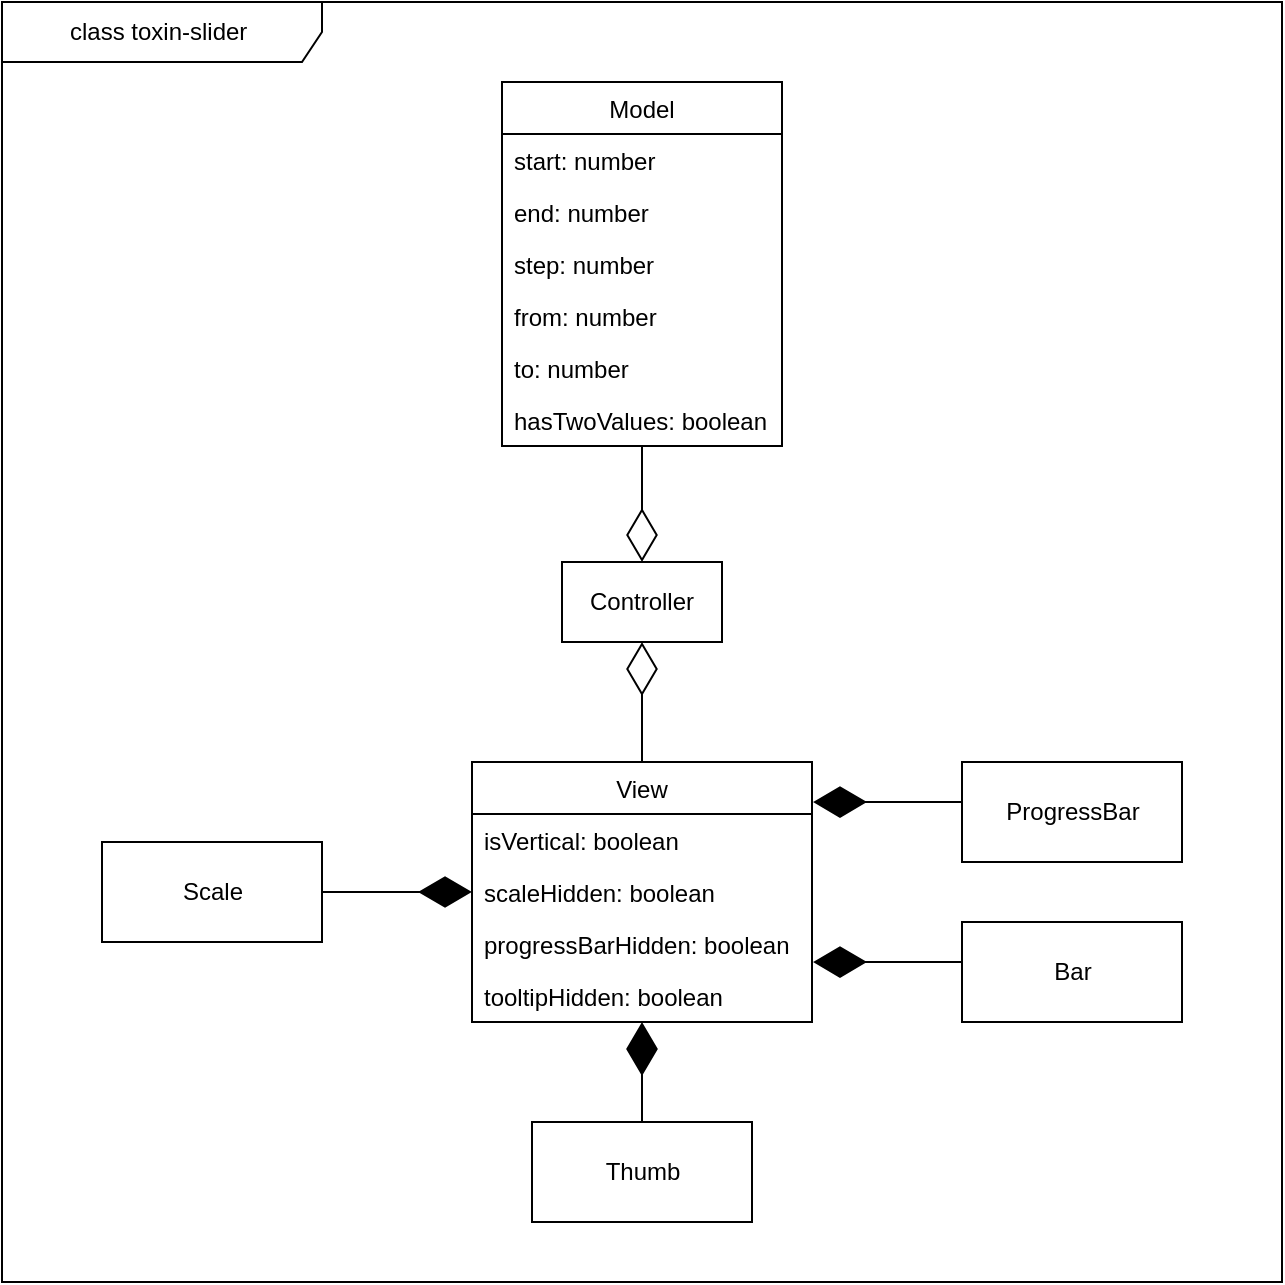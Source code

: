 <mxfile version="20.2.0" type="github">
  <diagram id="GBTnySst6NLmsGVm9jS0" name="Страница 1">
    <mxGraphModel dx="1185" dy="635" grid="1" gridSize="10" guides="1" tooltips="1" connect="1" arrows="1" fold="1" page="1" pageScale="1" pageWidth="827" pageHeight="1169" math="0" shadow="0">
      <root>
        <mxCell id="0" />
        <mxCell id="1" parent="0" />
        <mxCell id="wxp3gdqMQNh9vdlh4Xrz-1" value="Controller" style="rounded=0;whiteSpace=wrap;html=1;" vertex="1" parent="1">
          <mxGeometry x="360" y="440" width="80" height="40" as="geometry" />
        </mxCell>
        <mxCell id="wxp3gdqMQNh9vdlh4Xrz-16" value="Model" style="swimlane;fontStyle=0;childLayout=stackLayout;horizontal=1;startSize=26;fillColor=none;horizontalStack=0;resizeParent=1;resizeParentMax=0;resizeLast=0;collapsible=1;marginBottom=0;" vertex="1" parent="1">
          <mxGeometry x="330" y="200" width="140" height="182" as="geometry" />
        </mxCell>
        <mxCell id="wxp3gdqMQNh9vdlh4Xrz-17" value="start: number" style="text;strokeColor=none;fillColor=none;align=left;verticalAlign=top;spacingLeft=4;spacingRight=4;overflow=hidden;rotatable=0;points=[[0,0.5],[1,0.5]];portConstraint=eastwest;" vertex="1" parent="wxp3gdqMQNh9vdlh4Xrz-16">
          <mxGeometry y="26" width="140" height="26" as="geometry" />
        </mxCell>
        <mxCell id="wxp3gdqMQNh9vdlh4Xrz-21" value="end: number" style="text;strokeColor=none;fillColor=none;align=left;verticalAlign=top;spacingLeft=4;spacingRight=4;overflow=hidden;rotatable=0;points=[[0,0.5],[1,0.5]];portConstraint=eastwest;" vertex="1" parent="wxp3gdqMQNh9vdlh4Xrz-16">
          <mxGeometry y="52" width="140" height="26" as="geometry" />
        </mxCell>
        <mxCell id="wxp3gdqMQNh9vdlh4Xrz-18" value="step: number" style="text;strokeColor=none;fillColor=none;align=left;verticalAlign=top;spacingLeft=4;spacingRight=4;overflow=hidden;rotatable=0;points=[[0,0.5],[1,0.5]];portConstraint=eastwest;" vertex="1" parent="wxp3gdqMQNh9vdlh4Xrz-16">
          <mxGeometry y="78" width="140" height="26" as="geometry" />
        </mxCell>
        <mxCell id="wxp3gdqMQNh9vdlh4Xrz-22" value="from: number" style="text;strokeColor=none;fillColor=none;align=left;verticalAlign=top;spacingLeft=4;spacingRight=4;overflow=hidden;rotatable=0;points=[[0,0.5],[1,0.5]];portConstraint=eastwest;" vertex="1" parent="wxp3gdqMQNh9vdlh4Xrz-16">
          <mxGeometry y="104" width="140" height="26" as="geometry" />
        </mxCell>
        <mxCell id="wxp3gdqMQNh9vdlh4Xrz-19" value="to: number" style="text;strokeColor=none;fillColor=none;align=left;verticalAlign=top;spacingLeft=4;spacingRight=4;overflow=hidden;rotatable=0;points=[[0,0.5],[1,0.5]];portConstraint=eastwest;" vertex="1" parent="wxp3gdqMQNh9vdlh4Xrz-16">
          <mxGeometry y="130" width="140" height="26" as="geometry" />
        </mxCell>
        <mxCell id="wxp3gdqMQNh9vdlh4Xrz-20" value="hasTwoValues: boolean" style="text;strokeColor=none;fillColor=none;align=left;verticalAlign=top;spacingLeft=4;spacingRight=4;overflow=hidden;rotatable=0;points=[[0,0.5],[1,0.5]];portConstraint=eastwest;" vertex="1" parent="wxp3gdqMQNh9vdlh4Xrz-16">
          <mxGeometry y="156" width="140" height="26" as="geometry" />
        </mxCell>
        <mxCell id="wxp3gdqMQNh9vdlh4Xrz-23" value="View" style="swimlane;fontStyle=0;childLayout=stackLayout;horizontal=1;startSize=26;fillColor=none;horizontalStack=0;resizeParent=1;resizeParentMax=0;resizeLast=0;collapsible=1;marginBottom=0;" vertex="1" parent="1">
          <mxGeometry x="315" y="540" width="170" height="130" as="geometry">
            <mxRectangle x="315" y="520" width="70" height="30" as="alternateBounds" />
          </mxGeometry>
        </mxCell>
        <mxCell id="wxp3gdqMQNh9vdlh4Xrz-24" value="isVertical: boolean" style="text;strokeColor=none;fillColor=none;align=left;verticalAlign=top;spacingLeft=4;spacingRight=4;overflow=hidden;rotatable=0;points=[[0,0.5],[1,0.5]];portConstraint=eastwest;" vertex="1" parent="wxp3gdqMQNh9vdlh4Xrz-23">
          <mxGeometry y="26" width="170" height="26" as="geometry" />
        </mxCell>
        <mxCell id="wxp3gdqMQNh9vdlh4Xrz-25" value="scaleHidden: boolean" style="text;strokeColor=none;fillColor=none;align=left;verticalAlign=top;spacingLeft=4;spacingRight=4;overflow=hidden;rotatable=0;points=[[0,0.5],[1,0.5]];portConstraint=eastwest;" vertex="1" parent="wxp3gdqMQNh9vdlh4Xrz-23">
          <mxGeometry y="52" width="170" height="26" as="geometry" />
        </mxCell>
        <mxCell id="wxp3gdqMQNh9vdlh4Xrz-27" value="progressBarHidden: boolean" style="text;strokeColor=none;fillColor=none;align=left;verticalAlign=top;spacingLeft=4;spacingRight=4;overflow=hidden;rotatable=0;points=[[0,0.5],[1,0.5]];portConstraint=eastwest;" vertex="1" parent="wxp3gdqMQNh9vdlh4Xrz-23">
          <mxGeometry y="78" width="170" height="26" as="geometry" />
        </mxCell>
        <mxCell id="wxp3gdqMQNh9vdlh4Xrz-26" value="tooltipHidden: boolean" style="text;strokeColor=none;fillColor=none;align=left;verticalAlign=top;spacingLeft=4;spacingRight=4;overflow=hidden;rotatable=0;points=[[0,0.5],[1,0.5]];portConstraint=eastwest;" vertex="1" parent="wxp3gdqMQNh9vdlh4Xrz-23">
          <mxGeometry y="104" width="170" height="26" as="geometry" />
        </mxCell>
        <mxCell id="wxp3gdqMQNh9vdlh4Xrz-30" value="" style="endArrow=diamondThin;endFill=0;endSize=24;html=1;rounded=0;" edge="1" parent="1" source="wxp3gdqMQNh9vdlh4Xrz-20" target="wxp3gdqMQNh9vdlh4Xrz-1">
          <mxGeometry width="160" relative="1" as="geometry">
            <mxPoint x="420" y="460" as="sourcePoint" />
            <mxPoint x="580" y="460" as="targetPoint" />
          </mxGeometry>
        </mxCell>
        <mxCell id="wxp3gdqMQNh9vdlh4Xrz-31" value="" style="endArrow=diamondThin;endFill=0;endSize=24;html=1;rounded=0;" edge="1" parent="1" source="wxp3gdqMQNh9vdlh4Xrz-23" target="wxp3gdqMQNh9vdlh4Xrz-1">
          <mxGeometry width="160" relative="1" as="geometry">
            <mxPoint x="420" y="460" as="sourcePoint" />
            <mxPoint x="580" y="460" as="targetPoint" />
          </mxGeometry>
        </mxCell>
        <mxCell id="wxp3gdqMQNh9vdlh4Xrz-36" value="Thumb" style="html=1;" vertex="1" parent="1">
          <mxGeometry x="345" y="720" width="110" height="50" as="geometry" />
        </mxCell>
        <mxCell id="wxp3gdqMQNh9vdlh4Xrz-37" value="" style="endArrow=diamondThin;endFill=1;endSize=24;html=1;rounded=0;" edge="1" parent="1" source="wxp3gdqMQNh9vdlh4Xrz-36" target="wxp3gdqMQNh9vdlh4Xrz-23">
          <mxGeometry width="160" relative="1" as="geometry">
            <mxPoint x="280" y="550" as="sourcePoint" />
            <mxPoint x="400" y="670" as="targetPoint" />
          </mxGeometry>
        </mxCell>
        <mxCell id="wxp3gdqMQNh9vdlh4Xrz-38" value="Scale" style="html=1;" vertex="1" parent="1">
          <mxGeometry x="130" y="580" width="110" height="50" as="geometry" />
        </mxCell>
        <mxCell id="wxp3gdqMQNh9vdlh4Xrz-39" value="" style="endArrow=diamondThin;endFill=1;endSize=24;html=1;rounded=0;" edge="1" parent="1" source="wxp3gdqMQNh9vdlh4Xrz-38" target="wxp3gdqMQNh9vdlh4Xrz-23">
          <mxGeometry width="160" relative="1" as="geometry">
            <mxPoint x="190" y="550" as="sourcePoint" />
            <mxPoint x="350" y="550" as="targetPoint" />
          </mxGeometry>
        </mxCell>
        <mxCell id="wxp3gdqMQNh9vdlh4Xrz-40" value="ProgressBar" style="html=1;" vertex="1" parent="1">
          <mxGeometry x="560" y="540" width="110" height="50" as="geometry" />
        </mxCell>
        <mxCell id="wxp3gdqMQNh9vdlh4Xrz-41" value="Bar" style="html=1;" vertex="1" parent="1">
          <mxGeometry x="560" y="620" width="110" height="50" as="geometry" />
        </mxCell>
        <mxCell id="wxp3gdqMQNh9vdlh4Xrz-42" value="" style="endArrow=diamondThin;endFill=1;endSize=24;html=1;rounded=0;exitX=0;exitY=0.4;exitDx=0;exitDy=0;exitPerimeter=0;entryX=1.003;entryY=0.847;entryDx=0;entryDy=0;entryPerimeter=0;" edge="1" parent="1" source="wxp3gdqMQNh9vdlh4Xrz-41" target="wxp3gdqMQNh9vdlh4Xrz-27">
          <mxGeometry width="160" relative="1" as="geometry">
            <mxPoint x="560" y="470" as="sourcePoint" />
            <mxPoint x="490" y="640" as="targetPoint" />
          </mxGeometry>
        </mxCell>
        <mxCell id="wxp3gdqMQNh9vdlh4Xrz-43" value="" style="endArrow=diamondThin;endFill=1;endSize=24;html=1;rounded=0;entryX=1.003;entryY=0.154;entryDx=0;entryDy=0;entryPerimeter=0;" edge="1" parent="1" target="wxp3gdqMQNh9vdlh4Xrz-23">
          <mxGeometry width="160" relative="1" as="geometry">
            <mxPoint x="560" y="560" as="sourcePoint" />
            <mxPoint x="695" y="470" as="targetPoint" />
          </mxGeometry>
        </mxCell>
        <mxCell id="wxp3gdqMQNh9vdlh4Xrz-44" value="class toxin-slider&amp;nbsp;" style="shape=umlFrame;whiteSpace=wrap;html=1;width=160;height=30;" vertex="1" parent="1">
          <mxGeometry x="80" y="160" width="640" height="640" as="geometry" />
        </mxCell>
      </root>
    </mxGraphModel>
  </diagram>
</mxfile>

